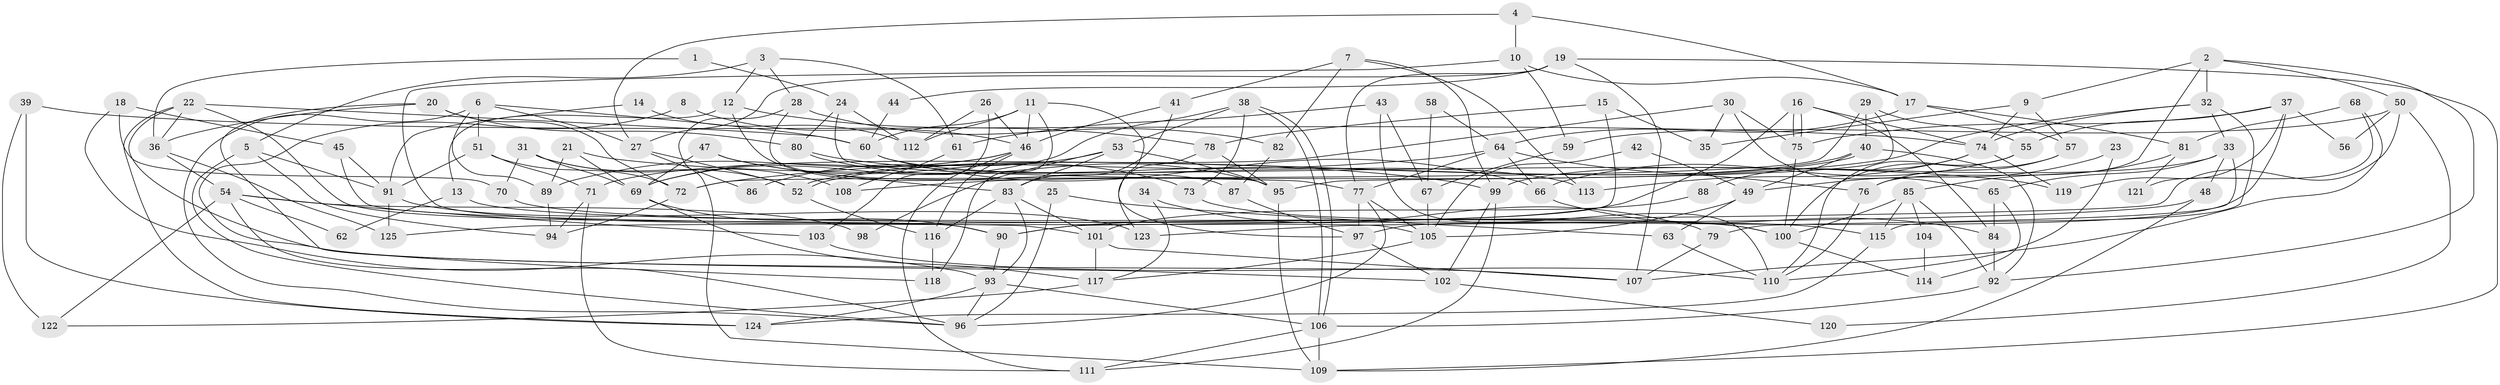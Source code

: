// coarse degree distribution, {5: 0.21686746987951808, 6: 0.10843373493975904, 3: 0.12048192771084337, 4: 0.21686746987951808, 7: 0.12048192771084337, 2: 0.10843373493975904, 9: 0.012048192771084338, 8: 0.060240963855421686, 10: 0.024096385542168676, 1: 0.012048192771084338}
// Generated by graph-tools (version 1.1) at 2025/52/02/27/25 19:52:02]
// undirected, 125 vertices, 250 edges
graph export_dot {
graph [start="1"]
  node [color=gray90,style=filled];
  1;
  2;
  3;
  4;
  5;
  6;
  7;
  8;
  9;
  10;
  11;
  12;
  13;
  14;
  15;
  16;
  17;
  18;
  19;
  20;
  21;
  22;
  23;
  24;
  25;
  26;
  27;
  28;
  29;
  30;
  31;
  32;
  33;
  34;
  35;
  36;
  37;
  38;
  39;
  40;
  41;
  42;
  43;
  44;
  45;
  46;
  47;
  48;
  49;
  50;
  51;
  52;
  53;
  54;
  55;
  56;
  57;
  58;
  59;
  60;
  61;
  62;
  63;
  64;
  65;
  66;
  67;
  68;
  69;
  70;
  71;
  72;
  73;
  74;
  75;
  76;
  77;
  78;
  79;
  80;
  81;
  82;
  83;
  84;
  85;
  86;
  87;
  88;
  89;
  90;
  91;
  92;
  93;
  94;
  95;
  96;
  97;
  98;
  99;
  100;
  101;
  102;
  103;
  104;
  105;
  106;
  107;
  108;
  109;
  110;
  111;
  112;
  113;
  114;
  115;
  116;
  117;
  118;
  119;
  120;
  121;
  122;
  123;
  124;
  125;
  1 -- 36;
  1 -- 24;
  2 -- 92;
  2 -- 76;
  2 -- 9;
  2 -- 32;
  2 -- 50;
  3 -- 5;
  3 -- 28;
  3 -- 12;
  3 -- 61;
  4 -- 17;
  4 -- 27;
  4 -- 10;
  5 -- 94;
  5 -- 96;
  5 -- 91;
  6 -- 96;
  6 -- 51;
  6 -- 27;
  6 -- 60;
  6 -- 89;
  7 -- 99;
  7 -- 41;
  7 -- 82;
  7 -- 113;
  8 -- 118;
  8 -- 46;
  9 -- 74;
  9 -- 35;
  9 -- 57;
  10 -- 17;
  10 -- 59;
  10 -- 105;
  11 -- 60;
  11 -- 97;
  11 -- 46;
  11 -- 112;
  11 -- 118;
  12 -- 78;
  12 -- 13;
  12 -- 87;
  13 -- 100;
  13 -- 62;
  14 -- 112;
  14 -- 91;
  15 -- 90;
  15 -- 35;
  15 -- 78;
  16 -- 74;
  16 -- 75;
  16 -- 75;
  16 -- 84;
  16 -- 90;
  17 -- 64;
  17 -- 57;
  17 -- 81;
  18 -- 45;
  18 -- 93;
  18 -- 70;
  19 -- 109;
  19 -- 27;
  19 -- 44;
  19 -- 77;
  19 -- 107;
  20 -- 72;
  20 -- 80;
  20 -- 36;
  20 -- 102;
  21 -- 89;
  21 -- 69;
  21 -- 119;
  22 -- 60;
  22 -- 90;
  22 -- 36;
  22 -- 107;
  22 -- 124;
  23 -- 110;
  23 -- 49;
  24 -- 112;
  24 -- 80;
  24 -- 77;
  25 -- 96;
  25 -- 63;
  26 -- 46;
  26 -- 103;
  26 -- 112;
  27 -- 52;
  27 -- 86;
  28 -- 109;
  28 -- 82;
  28 -- 95;
  29 -- 72;
  29 -- 55;
  29 -- 40;
  29 -- 95;
  30 -- 71;
  30 -- 75;
  30 -- 35;
  30 -- 65;
  31 -- 52;
  31 -- 69;
  31 -- 70;
  31 -- 108;
  32 -- 74;
  32 -- 33;
  32 -- 108;
  32 -- 115;
  33 -- 65;
  33 -- 48;
  33 -- 79;
  33 -- 99;
  34 -- 117;
  34 -- 79;
  36 -- 54;
  36 -- 125;
  37 -- 119;
  37 -- 75;
  37 -- 55;
  37 -- 56;
  37 -- 97;
  38 -- 53;
  38 -- 106;
  38 -- 106;
  38 -- 69;
  38 -- 73;
  39 -- 122;
  39 -- 124;
  39 -- 74;
  40 -- 52;
  40 -- 52;
  40 -- 49;
  40 -- 92;
  41 -- 83;
  41 -- 46;
  42 -- 49;
  42 -- 105;
  43 -- 67;
  43 -- 61;
  43 -- 110;
  44 -- 60;
  45 -- 91;
  45 -- 101;
  46 -- 69;
  46 -- 89;
  46 -- 111;
  46 -- 116;
  47 -- 83;
  47 -- 69;
  47 -- 73;
  48 -- 109;
  48 -- 123;
  49 -- 105;
  49 -- 63;
  50 -- 125;
  50 -- 56;
  50 -- 59;
  50 -- 120;
  51 -- 71;
  51 -- 91;
  51 -- 72;
  52 -- 116;
  53 -- 95;
  53 -- 83;
  53 -- 86;
  53 -- 98;
  54 -- 96;
  54 -- 62;
  54 -- 98;
  54 -- 103;
  54 -- 122;
  55 -- 66;
  55 -- 110;
  57 -- 100;
  57 -- 76;
  58 -- 64;
  58 -- 67;
  59 -- 67;
  60 -- 66;
  60 -- 113;
  61 -- 108;
  63 -- 110;
  64 -- 77;
  64 -- 76;
  64 -- 66;
  64 -- 72;
  65 -- 84;
  65 -- 114;
  66 -- 84;
  67 -- 105;
  68 -- 81;
  68 -- 107;
  68 -- 121;
  69 -- 90;
  69 -- 117;
  70 -- 115;
  71 -- 94;
  71 -- 111;
  72 -- 94;
  73 -- 100;
  74 -- 113;
  74 -- 88;
  74 -- 119;
  75 -- 100;
  76 -- 110;
  77 -- 96;
  77 -- 97;
  77 -- 105;
  78 -- 95;
  78 -- 123;
  79 -- 107;
  80 -- 95;
  80 -- 99;
  81 -- 85;
  81 -- 121;
  82 -- 87;
  83 -- 93;
  83 -- 101;
  83 -- 116;
  84 -- 92;
  85 -- 92;
  85 -- 115;
  85 -- 100;
  85 -- 104;
  87 -- 97;
  88 -- 101;
  89 -- 94;
  90 -- 93;
  91 -- 123;
  91 -- 125;
  92 -- 106;
  93 -- 124;
  93 -- 106;
  93 -- 96;
  95 -- 109;
  97 -- 102;
  99 -- 102;
  99 -- 111;
  100 -- 114;
  101 -- 107;
  101 -- 117;
  102 -- 120;
  103 -- 110;
  104 -- 114;
  105 -- 117;
  106 -- 111;
  106 -- 109;
  115 -- 124;
  116 -- 118;
  117 -- 122;
}
